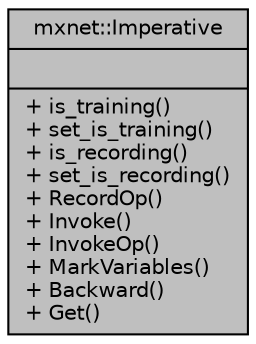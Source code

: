 digraph "mxnet::Imperative"
{
  edge [fontname="Helvetica",fontsize="10",labelfontname="Helvetica",labelfontsize="10"];
  node [fontname="Helvetica",fontsize="10",shape=record];
  Node1 [label="{mxnet::Imperative\n||+ is_training()\l+ set_is_training()\l+ is_recording()\l+ set_is_recording()\l+ RecordOp()\l+ Invoke()\l+ InvokeOp()\l+ MarkVariables()\l+ Backward()\l+ Get()\l}",height=0.2,width=0.4,color="black", fillcolor="grey75", style="filled", fontcolor="black"];
}

